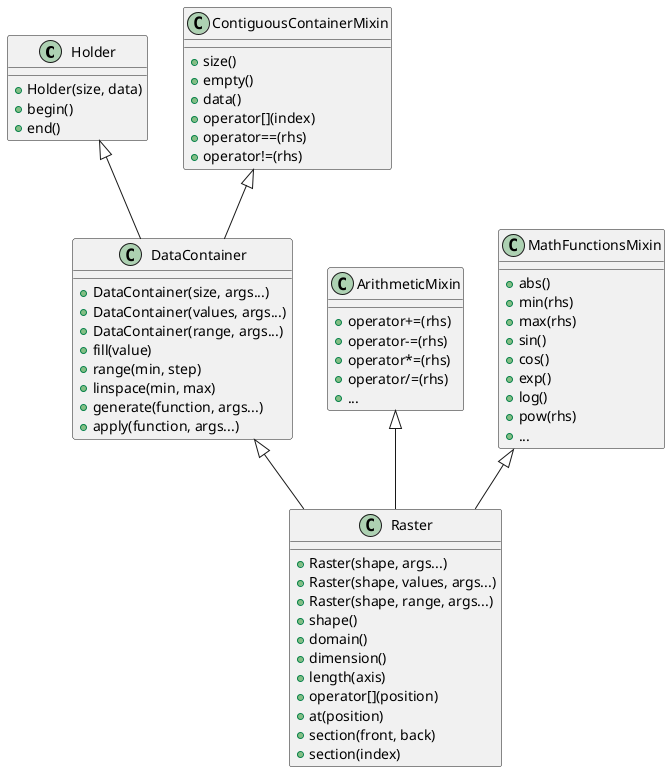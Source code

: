 @startuml

class Holder {
+ Holder(size, data)
+ begin()
+ end()
}

class DataContainer {
+ DataContainer(size, args...)
+ DataContainer(values, args...)
+ DataContainer(range, args...)
+ fill(value)
+ range(min, step)
+ linspace(min, max)
+ generate(function, args...)
+ apply(function, args...)
}

class Raster {
+ Raster(shape, args...)
+ Raster(shape, values, args...)
+ Raster(shape, range, args...)
+ shape()
+ domain()
+ dimension()
+ length(axis)
+ operator[](position)
+ at(position)
+ section(front, back)
+ section(index)
}

class ContiguousContainerMixin {
+ size()
+ empty()
+ data()
+ operator[](index)
+ operator==(rhs)
+ operator!=(rhs)
}

class ArithmeticMixin {
+ operator+=(rhs)
+ operator-=(rhs)
+ operator*=(rhs)
+ operator/=(rhs)
+ {method}...
}

class MathFunctionsMixin {
+ abs()
+ min(rhs)
+ max(rhs)
+ sin()
+ cos()
+ exp()
+ log()
+ pow(rhs)
+ {method}...
}

ContiguousContainerMixin <|-- DataContainer
Holder <|-- DataContainer
DataContainer <|-- Raster
ArithmeticMixin <|-- Raster
MathFunctionsMixin <|-- Raster
@enduml